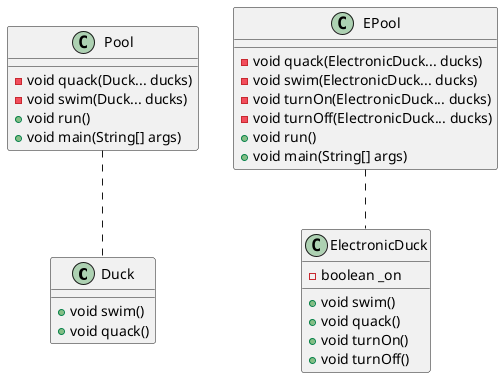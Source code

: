 @startuml

class Duck
{
    + void swim()
    + void quack()
}


class ElectronicDuck
{
    - boolean _on
    + void swim()
    + void quack()
    + void turnOn()
    + void turnOff()
}

class Pool
{
    - void quack(Duck... ducks)
    - void swim(Duck... ducks)
    + void run()
    + void main(String[] args)
}

class EPool
{
    - void quack(ElectronicDuck... ducks)
    - void swim(ElectronicDuck... ducks)
    - void turnOn(ElectronicDuck... ducks)
    - void turnOff(ElectronicDuck... ducks)
    + void run()
    + void main(String[] args)
}

Pool -. Duck
EPool -. ElectronicDuck

@enduml
